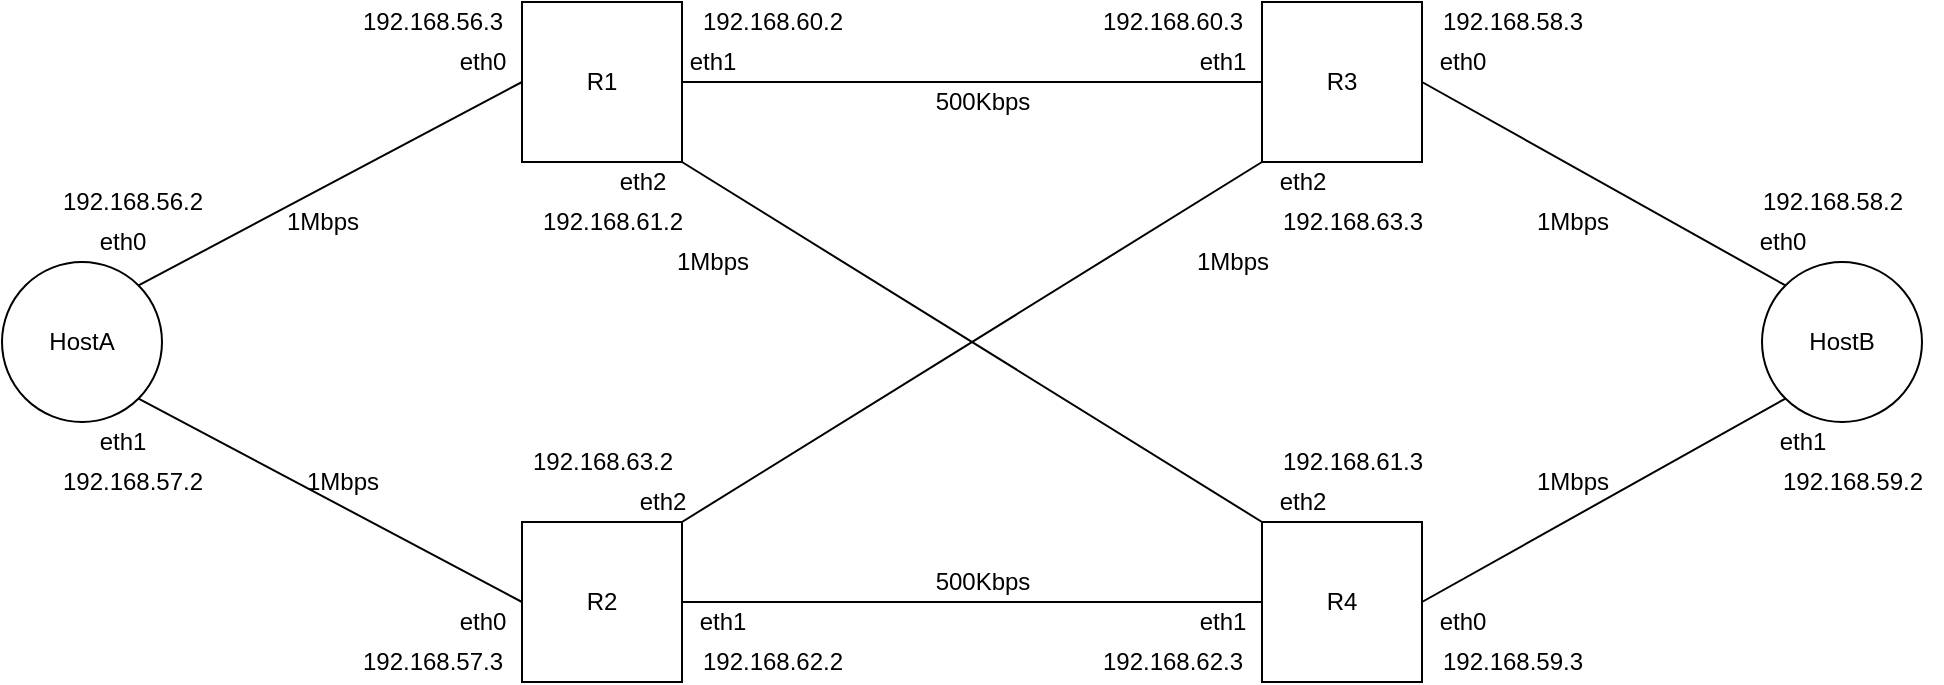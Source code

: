 <mxfile>
    <diagram id="BiEgWMiq2hEIAYSkIZNL" name="Page-1">
        <mxGraphModel dx="650" dy="499" grid="1" gridSize="10" guides="1" tooltips="1" connect="1" arrows="1" fold="1" page="1" pageScale="1" pageWidth="2500" pageHeight="2500" math="0" shadow="0">
            <root>
                <mxCell id="0"/>
                <mxCell id="1" parent="0"/>
                <mxCell id="9" style="edgeStyle=none;html=1;exitX=1;exitY=0;exitDx=0;exitDy=0;entryX=0;entryY=0.5;entryDx=0;entryDy=0;endArrow=none;endFill=0;" parent="1" source="2" target="5" edge="1">
                    <mxGeometry relative="1" as="geometry"/>
                </mxCell>
                <mxCell id="13" style="edgeStyle=none;html=1;exitX=1;exitY=1;exitDx=0;exitDy=0;entryX=0;entryY=0.5;entryDx=0;entryDy=0;endArrow=none;endFill=0;" parent="1" source="2" target="7" edge="1">
                    <mxGeometry relative="1" as="geometry"/>
                </mxCell>
                <mxCell id="2" value="HostA" style="ellipse;whiteSpace=wrap;html=1;aspect=fixed;" parent="1" vertex="1">
                    <mxGeometry x="30" y="230" width="80" height="80" as="geometry"/>
                </mxCell>
                <mxCell id="21" style="edgeStyle=none;html=1;exitX=0;exitY=0;exitDx=0;exitDy=0;entryX=1;entryY=0.5;entryDx=0;entryDy=0;endArrow=none;endFill=0;" parent="1" source="3" target="8" edge="1">
                    <mxGeometry relative="1" as="geometry"/>
                </mxCell>
                <mxCell id="3" value="HostB" style="ellipse;whiteSpace=wrap;html=1;aspect=fixed;" parent="1" vertex="1">
                    <mxGeometry x="910" y="230" width="80" height="80" as="geometry"/>
                </mxCell>
                <mxCell id="15" style="edgeStyle=none;html=1;exitX=1;exitY=0.5;exitDx=0;exitDy=0;entryX=0;entryY=0.5;entryDx=0;entryDy=0;endArrow=none;endFill=0;" parent="1" source="5" target="8" edge="1">
                    <mxGeometry relative="1" as="geometry"/>
                </mxCell>
                <mxCell id="16" style="edgeStyle=none;html=1;exitX=1;exitY=1;exitDx=0;exitDy=0;entryX=0;entryY=0;entryDx=0;entryDy=0;endArrow=none;endFill=0;" parent="1" source="5" target="6" edge="1">
                    <mxGeometry relative="1" as="geometry"/>
                </mxCell>
                <mxCell id="5" value="R1" style="whiteSpace=wrap;html=1;aspect=fixed;" parent="1" vertex="1">
                    <mxGeometry x="290" y="100" width="80" height="80" as="geometry"/>
                </mxCell>
                <mxCell id="20" style="edgeStyle=none;html=1;exitX=1;exitY=0.5;exitDx=0;exitDy=0;entryX=0;entryY=1;entryDx=0;entryDy=0;endArrow=none;endFill=0;" parent="1" source="6" target="3" edge="1">
                    <mxGeometry relative="1" as="geometry"/>
                </mxCell>
                <mxCell id="6" value="R4" style="whiteSpace=wrap;html=1;aspect=fixed;" parent="1" vertex="1">
                    <mxGeometry x="660" y="360" width="80" height="80" as="geometry"/>
                </mxCell>
                <mxCell id="17" style="edgeStyle=none;html=1;exitX=1;exitY=0;exitDx=0;exitDy=0;entryX=0;entryY=1;entryDx=0;entryDy=0;endArrow=none;endFill=0;" parent="1" source="7" target="8" edge="1">
                    <mxGeometry relative="1" as="geometry"/>
                </mxCell>
                <mxCell id="19" style="edgeStyle=none;html=1;exitX=1;exitY=0.5;exitDx=0;exitDy=0;entryX=0;entryY=0.5;entryDx=0;entryDy=0;endArrow=none;endFill=0;" parent="1" source="7" target="6" edge="1">
                    <mxGeometry relative="1" as="geometry"/>
                </mxCell>
                <mxCell id="7" value="R2" style="whiteSpace=wrap;html=1;aspect=fixed;" parent="1" vertex="1">
                    <mxGeometry x="290" y="360" width="80" height="80" as="geometry"/>
                </mxCell>
                <mxCell id="8" value="R3" style="whiteSpace=wrap;html=1;aspect=fixed;" parent="1" vertex="1">
                    <mxGeometry x="660" y="100" width="80" height="80" as="geometry"/>
                </mxCell>
                <mxCell id="22" value="1Mbps" style="text;html=1;align=center;verticalAlign=middle;resizable=0;points=[];autosize=1;strokeColor=none;fillColor=none;" parent="1" vertex="1">
                    <mxGeometry x="165" y="200" width="50" height="20" as="geometry"/>
                </mxCell>
                <mxCell id="23" value="1Mbps" style="text;html=1;align=center;verticalAlign=middle;resizable=0;points=[];autosize=1;strokeColor=none;fillColor=none;" parent="1" vertex="1">
                    <mxGeometry x="175" y="330" width="50" height="20" as="geometry"/>
                </mxCell>
                <mxCell id="24" value="1Mbps" style="text;html=1;align=center;verticalAlign=middle;resizable=0;points=[];autosize=1;strokeColor=none;fillColor=none;" parent="1" vertex="1">
                    <mxGeometry x="790" y="330" width="50" height="20" as="geometry"/>
                </mxCell>
                <mxCell id="25" value="1Mbps" style="text;html=1;align=center;verticalAlign=middle;resizable=0;points=[];autosize=1;strokeColor=none;fillColor=none;" parent="1" vertex="1">
                    <mxGeometry x="790" y="200" width="50" height="20" as="geometry"/>
                </mxCell>
                <mxCell id="26" value="1Mbps" style="text;html=1;align=center;verticalAlign=middle;resizable=0;points=[];autosize=1;strokeColor=none;fillColor=none;" parent="1" vertex="1">
                    <mxGeometry x="620" y="220" width="50" height="20" as="geometry"/>
                </mxCell>
                <mxCell id="27" value="1Mbps" style="text;html=1;align=center;verticalAlign=middle;resizable=0;points=[];autosize=1;strokeColor=none;fillColor=none;" parent="1" vertex="1">
                    <mxGeometry x="360" y="220" width="50" height="20" as="geometry"/>
                </mxCell>
                <mxCell id="28" value="500Kbps" style="text;html=1;align=center;verticalAlign=middle;resizable=0;points=[];autosize=1;strokeColor=none;fillColor=none;" parent="1" vertex="1">
                    <mxGeometry x="490" y="140" width="60" height="20" as="geometry"/>
                </mxCell>
                <mxCell id="29" value="500Kbps" style="text;html=1;align=center;verticalAlign=middle;resizable=0;points=[];autosize=1;strokeColor=none;fillColor=none;" parent="1" vertex="1">
                    <mxGeometry x="490" y="380" width="60" height="20" as="geometry"/>
                </mxCell>
                <mxCell id="30" value="eth0" style="text;html=1;align=center;verticalAlign=middle;resizable=0;points=[];autosize=1;strokeColor=none;fillColor=none;" vertex="1" parent="1">
                    <mxGeometry x="70" y="210" width="40" height="20" as="geometry"/>
                </mxCell>
                <mxCell id="31" value="eth1" style="text;html=1;align=center;verticalAlign=middle;resizable=0;points=[];autosize=1;strokeColor=none;fillColor=none;" vertex="1" parent="1">
                    <mxGeometry x="70" y="310" width="40" height="20" as="geometry"/>
                </mxCell>
                <mxCell id="32" value="eth0" style="text;html=1;align=center;verticalAlign=middle;resizable=0;points=[];autosize=1;strokeColor=none;fillColor=none;" vertex="1" parent="1">
                    <mxGeometry x="900" y="210" width="40" height="20" as="geometry"/>
                </mxCell>
                <mxCell id="33" value="eth1" style="text;html=1;align=center;verticalAlign=middle;resizable=0;points=[];autosize=1;strokeColor=none;fillColor=none;" vertex="1" parent="1">
                    <mxGeometry x="910" y="310" width="40" height="20" as="geometry"/>
                </mxCell>
                <mxCell id="34" value="eth0" style="text;html=1;align=center;verticalAlign=middle;resizable=0;points=[];autosize=1;strokeColor=none;fillColor=none;" vertex="1" parent="1">
                    <mxGeometry x="250" y="120" width="40" height="20" as="geometry"/>
                </mxCell>
                <mxCell id="35" value="eth1" style="text;html=1;align=center;verticalAlign=middle;resizable=0;points=[];autosize=1;strokeColor=none;fillColor=none;" vertex="1" parent="1">
                    <mxGeometry x="365" y="120" width="40" height="20" as="geometry"/>
                </mxCell>
                <mxCell id="36" value="eth2" style="text;html=1;align=center;verticalAlign=middle;resizable=0;points=[];autosize=1;strokeColor=none;fillColor=none;" vertex="1" parent="1">
                    <mxGeometry x="330" y="180" width="40" height="20" as="geometry"/>
                </mxCell>
                <mxCell id="37" value="eth0" style="text;html=1;align=center;verticalAlign=middle;resizable=0;points=[];autosize=1;strokeColor=none;fillColor=none;" vertex="1" parent="1">
                    <mxGeometry x="740" y="120" width="40" height="20" as="geometry"/>
                </mxCell>
                <mxCell id="38" value="eth0" style="text;html=1;align=center;verticalAlign=middle;resizable=0;points=[];autosize=1;strokeColor=none;fillColor=none;" vertex="1" parent="1">
                    <mxGeometry x="740" y="400" width="40" height="20" as="geometry"/>
                </mxCell>
                <mxCell id="39" value="eth0" style="text;html=1;align=center;verticalAlign=middle;resizable=0;points=[];autosize=1;strokeColor=none;fillColor=none;" vertex="1" parent="1">
                    <mxGeometry x="250" y="400" width="40" height="20" as="geometry"/>
                </mxCell>
                <mxCell id="40" value="eth1" style="text;html=1;align=center;verticalAlign=middle;resizable=0;points=[];autosize=1;strokeColor=none;fillColor=none;" vertex="1" parent="1">
                    <mxGeometry x="620" y="120" width="40" height="20" as="geometry"/>
                </mxCell>
                <mxCell id="41" value="eth1" style="text;html=1;align=center;verticalAlign=middle;resizable=0;points=[];autosize=1;strokeColor=none;fillColor=none;" vertex="1" parent="1">
                    <mxGeometry x="620" y="400" width="40" height="20" as="geometry"/>
                </mxCell>
                <mxCell id="42" value="eth1" style="text;html=1;align=center;verticalAlign=middle;resizable=0;points=[];autosize=1;strokeColor=none;fillColor=none;" vertex="1" parent="1">
                    <mxGeometry x="370" y="400" width="40" height="20" as="geometry"/>
                </mxCell>
                <mxCell id="43" value="eth2" style="text;html=1;align=center;verticalAlign=middle;resizable=0;points=[];autosize=1;strokeColor=none;fillColor=none;" vertex="1" parent="1">
                    <mxGeometry x="340" y="340" width="40" height="20" as="geometry"/>
                </mxCell>
                <mxCell id="44" value="eth2" style="text;html=1;align=center;verticalAlign=middle;resizable=0;points=[];autosize=1;strokeColor=none;fillColor=none;" vertex="1" parent="1">
                    <mxGeometry x="660" y="340" width="40" height="20" as="geometry"/>
                </mxCell>
                <mxCell id="45" value="eth2" style="text;html=1;align=center;verticalAlign=middle;resizable=0;points=[];autosize=1;strokeColor=none;fillColor=none;" vertex="1" parent="1">
                    <mxGeometry x="660" y="180" width="40" height="20" as="geometry"/>
                </mxCell>
                <mxCell id="46" value="192.168.56.2" style="text;html=1;align=center;verticalAlign=middle;resizable=0;points=[];autosize=1;strokeColor=none;fillColor=none;" vertex="1" parent="1">
                    <mxGeometry x="50" y="190" width="90" height="20" as="geometry"/>
                </mxCell>
                <mxCell id="47" value="192.168.57.2" style="text;html=1;align=center;verticalAlign=middle;resizable=0;points=[];autosize=1;strokeColor=none;fillColor=none;" vertex="1" parent="1">
                    <mxGeometry x="50" y="330" width="90" height="20" as="geometry"/>
                </mxCell>
                <mxCell id="48" value="192.168.56.3" style="text;html=1;align=center;verticalAlign=middle;resizable=0;points=[];autosize=1;strokeColor=none;fillColor=none;" vertex="1" parent="1">
                    <mxGeometry x="200" y="100" width="90" height="20" as="geometry"/>
                </mxCell>
                <mxCell id="49" value="192.168.57.3" style="text;html=1;align=center;verticalAlign=middle;resizable=0;points=[];autosize=1;strokeColor=none;fillColor=none;" vertex="1" parent="1">
                    <mxGeometry x="200" y="420" width="90" height="20" as="geometry"/>
                </mxCell>
                <mxCell id="50" value="192.168.58.2" style="text;html=1;align=center;verticalAlign=middle;resizable=0;points=[];autosize=1;strokeColor=none;fillColor=none;" vertex="1" parent="1">
                    <mxGeometry x="900" y="190" width="90" height="20" as="geometry"/>
                </mxCell>
                <mxCell id="51" value="192.168.59.2" style="text;html=1;align=center;verticalAlign=middle;resizable=0;points=[];autosize=1;strokeColor=none;fillColor=none;" vertex="1" parent="1">
                    <mxGeometry x="910" y="330" width="90" height="20" as="geometry"/>
                </mxCell>
                <mxCell id="52" value="192.168.58.3" style="text;html=1;align=center;verticalAlign=middle;resizable=0;points=[];autosize=1;strokeColor=none;fillColor=none;" vertex="1" parent="1">
                    <mxGeometry x="740" y="100" width="90" height="20" as="geometry"/>
                </mxCell>
                <mxCell id="53" value="192.168.59.3" style="text;html=1;align=center;verticalAlign=middle;resizable=0;points=[];autosize=1;strokeColor=none;fillColor=none;" vertex="1" parent="1">
                    <mxGeometry x="740" y="420" width="90" height="20" as="geometry"/>
                </mxCell>
                <mxCell id="54" value="192.168.60.2" style="text;html=1;align=center;verticalAlign=middle;resizable=0;points=[];autosize=1;strokeColor=none;fillColor=none;" vertex="1" parent="1">
                    <mxGeometry x="370" y="100" width="90" height="20" as="geometry"/>
                </mxCell>
                <mxCell id="55" value="192.168.60.3" style="text;html=1;align=center;verticalAlign=middle;resizable=0;points=[];autosize=1;strokeColor=none;fillColor=none;" vertex="1" parent="1">
                    <mxGeometry x="570" y="100" width="90" height="20" as="geometry"/>
                </mxCell>
                <mxCell id="56" value="192.168.61.2" style="text;html=1;align=center;verticalAlign=middle;resizable=0;points=[];autosize=1;strokeColor=none;fillColor=none;" vertex="1" parent="1">
                    <mxGeometry x="290" y="200" width="90" height="20" as="geometry"/>
                </mxCell>
                <mxCell id="57" value="192.168.61.3" style="text;html=1;align=center;verticalAlign=middle;resizable=0;points=[];autosize=1;strokeColor=none;fillColor=none;" vertex="1" parent="1">
                    <mxGeometry x="660" y="320" width="90" height="20" as="geometry"/>
                </mxCell>
                <mxCell id="58" value="192.168.62.2" style="text;html=1;align=center;verticalAlign=middle;resizable=0;points=[];autosize=1;strokeColor=none;fillColor=none;" vertex="1" parent="1">
                    <mxGeometry x="370" y="420" width="90" height="20" as="geometry"/>
                </mxCell>
                <mxCell id="59" value="192.168.62.3" style="text;html=1;align=center;verticalAlign=middle;resizable=0;points=[];autosize=1;strokeColor=none;fillColor=none;" vertex="1" parent="1">
                    <mxGeometry x="570" y="420" width="90" height="20" as="geometry"/>
                </mxCell>
                <mxCell id="60" value="192.168.63.2" style="text;html=1;align=center;verticalAlign=middle;resizable=0;points=[];autosize=1;strokeColor=none;fillColor=none;" vertex="1" parent="1">
                    <mxGeometry x="285" y="320" width="90" height="20" as="geometry"/>
                </mxCell>
                <mxCell id="61" value="192.168.63.3" style="text;html=1;align=center;verticalAlign=middle;resizable=0;points=[];autosize=1;strokeColor=none;fillColor=none;" vertex="1" parent="1">
                    <mxGeometry x="660" y="200" width="90" height="20" as="geometry"/>
                </mxCell>
            </root>
        </mxGraphModel>
    </diagram>
</mxfile>